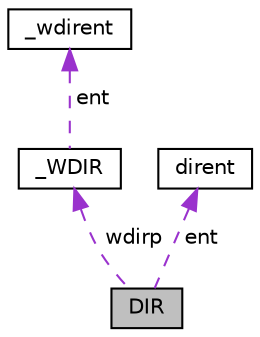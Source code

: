 digraph "DIR"
{
 // LATEX_PDF_SIZE
  edge [fontname="Helvetica",fontsize="10",labelfontname="Helvetica",labelfontsize="10"];
  node [fontname="Helvetica",fontsize="10",shape=record];
  Node1 [label="DIR",height=0.2,width=0.4,color="black", fillcolor="grey75", style="filled", fontcolor="black",tooltip=" "];
  Node2 -> Node1 [dir="back",color="darkorchid3",fontsize="10",style="dashed",label=" wdirp" ,fontname="Helvetica"];
  Node2 [label="_WDIR",height=0.2,width=0.4,color="black", fillcolor="white", style="filled",URL="$struct___w_d_i_r.html",tooltip=" "];
  Node3 -> Node2 [dir="back",color="darkorchid3",fontsize="10",style="dashed",label=" ent" ,fontname="Helvetica"];
  Node3 [label="_wdirent",height=0.2,width=0.4,color="black", fillcolor="white", style="filled",URL="$struct__wdirent.html",tooltip=" "];
  Node4 -> Node1 [dir="back",color="darkorchid3",fontsize="10",style="dashed",label=" ent" ,fontname="Helvetica"];
  Node4 [label="dirent",height=0.2,width=0.4,color="black", fillcolor="white", style="filled",URL="$structdirent.html",tooltip=" "];
}
